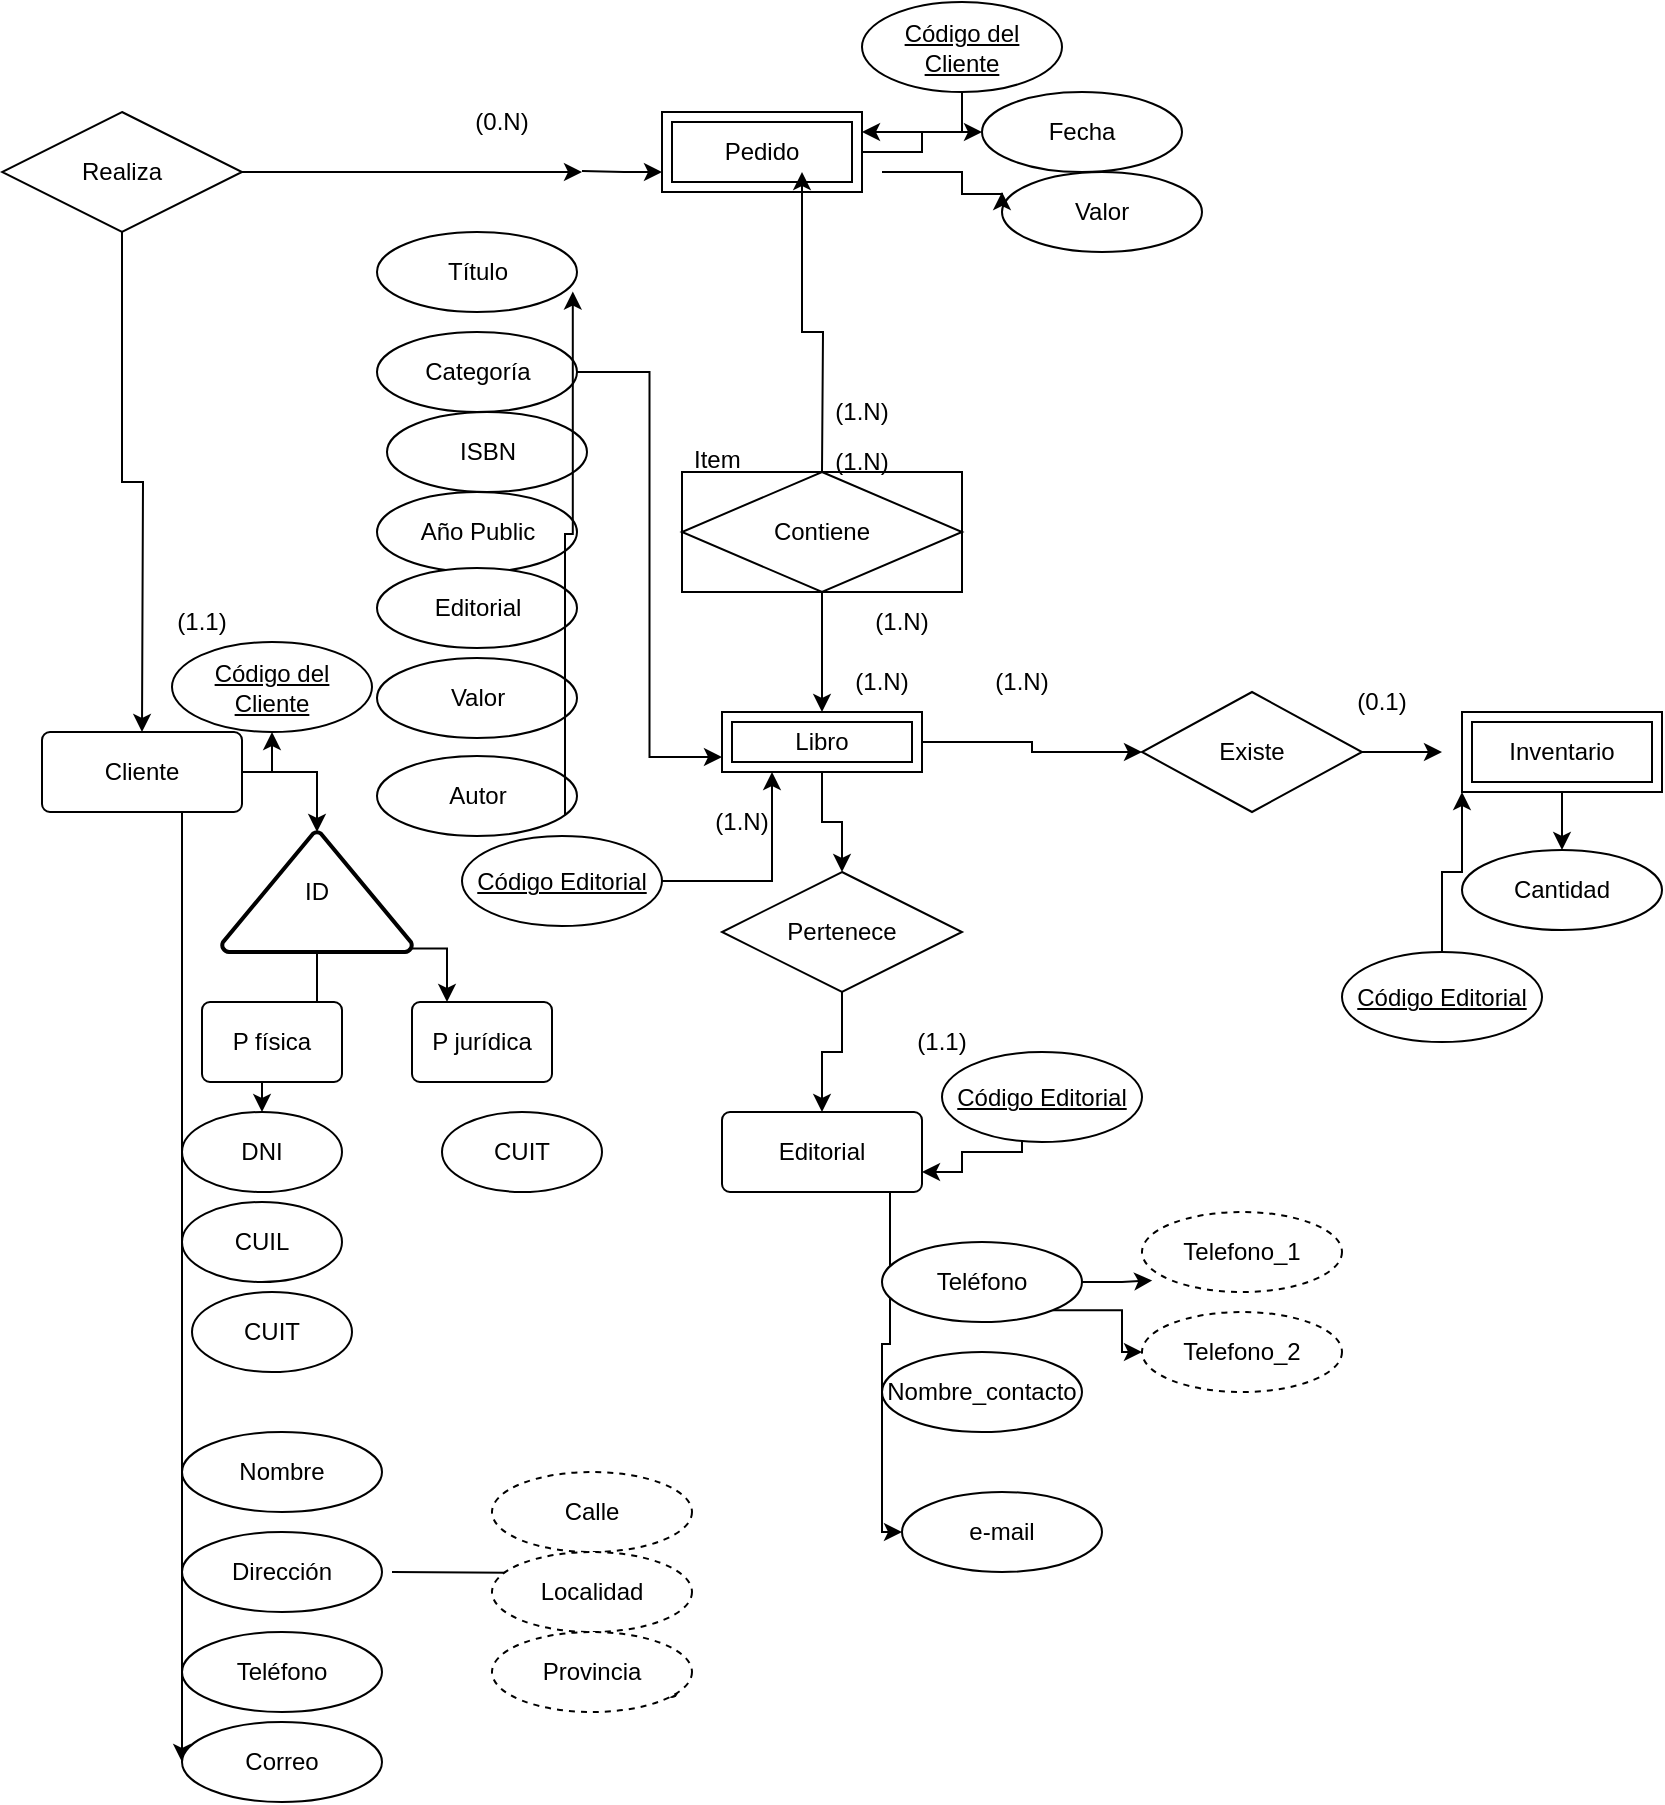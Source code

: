 <mxfile version="26.2.14">
  <diagram name="Página-1" id="XqcYxNgyNjFQ2hBGpFSJ">
    <mxGraphModel dx="1875" dy="1680" grid="1" gridSize="10" guides="1" tooltips="1" connect="1" arrows="1" fold="1" page="1" pageScale="1" pageWidth="827" pageHeight="1169" math="0" shadow="0">
      <root>
        <mxCell id="0" />
        <mxCell id="1" parent="0" />
        <mxCell id="j0QYSwoIqu1QwtUw-Y4--51" style="edgeStyle=orthogonalEdgeStyle;rounded=0;orthogonalLoop=1;jettySize=auto;html=1;exitX=1;exitY=0.5;exitDx=0;exitDy=0;" edge="1" parent="1" source="oGvwPSa7rUXXweESWLWe-1" target="j0QYSwoIqu1QwtUw-Y4--47">
          <mxGeometry relative="1" as="geometry" />
        </mxCell>
        <mxCell id="j0QYSwoIqu1QwtUw-Y4--91" style="edgeStyle=orthogonalEdgeStyle;rounded=0;orthogonalLoop=1;jettySize=auto;html=1;exitX=1;exitY=0.5;exitDx=0;exitDy=0;entryX=0.5;entryY=1;entryDx=0;entryDy=0;" edge="1" parent="1" source="oGvwPSa7rUXXweESWLWe-1" target="j0QYSwoIqu1QwtUw-Y4--86">
          <mxGeometry relative="1" as="geometry" />
        </mxCell>
        <mxCell id="oGvwPSa7rUXXweESWLWe-1" value="Cliente" style="rounded=1;arcSize=10;whiteSpace=wrap;html=1;align=center;" parent="1" vertex="1">
          <mxGeometry x="10" y="330" width="100" height="40" as="geometry" />
        </mxCell>
        <mxCell id="j0QYSwoIqu1QwtUw-Y4--83" style="edgeStyle=orthogonalEdgeStyle;rounded=0;orthogonalLoop=1;jettySize=auto;html=1;exitX=0;exitY=0.5;exitDx=0;exitDy=0;entryX=0;entryY=0.5;entryDx=0;entryDy=0;" edge="1" parent="1" target="j0QYSwoIqu1QwtUw-Y4--80">
          <mxGeometry relative="1" as="geometry">
            <mxPoint x="434" y="695" as="targetPoint" />
            <mxPoint x="434.0" y="560" as="sourcePoint" />
            <Array as="points">
              <mxPoint x="434" y="636" />
              <mxPoint x="430" y="636" />
              <mxPoint x="430" y="730" />
            </Array>
          </mxGeometry>
        </mxCell>
        <mxCell id="oGvwPSa7rUXXweESWLWe-2" value="Editorial" style="rounded=1;arcSize=10;whiteSpace=wrap;html=1;align=center;" parent="1" vertex="1">
          <mxGeometry x="350" y="520" width="100" height="40" as="geometry" />
        </mxCell>
        <mxCell id="j0QYSwoIqu1QwtUw-Y4--65" style="edgeStyle=orthogonalEdgeStyle;rounded=0;orthogonalLoop=1;jettySize=auto;html=1;entryX=0;entryY=0.5;entryDx=0;entryDy=0;" edge="1" parent="1" source="oGvwPSa7rUXXweESWLWe-3" target="j0QYSwoIqu1QwtUw-Y4--64">
          <mxGeometry relative="1" as="geometry" />
        </mxCell>
        <mxCell id="oGvwPSa7rUXXweESWLWe-3" value="Pedido" style="shape=ext;margin=3;double=1;whiteSpace=wrap;html=1;align=center;" parent="1" vertex="1">
          <mxGeometry x="320" y="20" width="100" height="40" as="geometry" />
        </mxCell>
        <mxCell id="j0QYSwoIqu1QwtUw-Y4--5" style="edgeStyle=orthogonalEdgeStyle;rounded=0;orthogonalLoop=1;jettySize=auto;html=1;entryX=0;entryY=0.5;entryDx=0;entryDy=0;" edge="1" parent="1" source="oGvwPSa7rUXXweESWLWe-4" target="j0QYSwoIqu1QwtUw-Y4--1">
          <mxGeometry relative="1" as="geometry" />
        </mxCell>
        <mxCell id="j0QYSwoIqu1QwtUw-Y4--7" style="edgeStyle=orthogonalEdgeStyle;rounded=0;orthogonalLoop=1;jettySize=auto;html=1;entryX=0.5;entryY=0;entryDx=0;entryDy=0;" edge="1" parent="1" source="oGvwPSa7rUXXweESWLWe-4" target="oGvwPSa7rUXXweESWLWe-20">
          <mxGeometry relative="1" as="geometry" />
        </mxCell>
        <mxCell id="oGvwPSa7rUXXweESWLWe-4" value="Libro" style="shape=ext;margin=3;double=1;whiteSpace=wrap;html=1;align=center;" parent="1" vertex="1">
          <mxGeometry x="350" y="320" width="100" height="30" as="geometry" />
        </mxCell>
        <mxCell id="j0QYSwoIqu1QwtUw-Y4--68" value="" style="edgeStyle=orthogonalEdgeStyle;rounded=0;orthogonalLoop=1;jettySize=auto;html=1;" edge="1" parent="1" source="oGvwPSa7rUXXweESWLWe-5" target="j0QYSwoIqu1QwtUw-Y4--62">
          <mxGeometry relative="1" as="geometry" />
        </mxCell>
        <mxCell id="oGvwPSa7rUXXweESWLWe-5" value="Inventario" style="shape=ext;margin=3;double=1;whiteSpace=wrap;html=1;align=center;" parent="1" vertex="1">
          <mxGeometry x="720" y="320" width="100" height="40" as="geometry" />
        </mxCell>
        <mxCell id="oGvwPSa7rUXXweESWLWe-9" style="edgeStyle=orthogonalEdgeStyle;rounded=0;orthogonalLoop=1;jettySize=auto;html=1;" parent="1" edge="1">
          <mxGeometry relative="1" as="geometry">
            <mxPoint x="280" y="49.5" as="sourcePoint" />
            <mxPoint x="320" y="50" as="targetPoint" />
          </mxGeometry>
        </mxCell>
        <mxCell id="oGvwPSa7rUXXweESWLWe-14" style="edgeStyle=orthogonalEdgeStyle;rounded=0;orthogonalLoop=1;jettySize=auto;html=1;" parent="1" source="oGvwPSa7rUXXweESWLWe-6" edge="1">
          <mxGeometry relative="1" as="geometry">
            <mxPoint x="280" y="50" as="targetPoint" />
          </mxGeometry>
        </mxCell>
        <mxCell id="j0QYSwoIqu1QwtUw-Y4--12" style="edgeStyle=orthogonalEdgeStyle;rounded=0;orthogonalLoop=1;jettySize=auto;html=1;exitX=0.5;exitY=1;exitDx=0;exitDy=0;" edge="1" parent="1" source="oGvwPSa7rUXXweESWLWe-6">
          <mxGeometry relative="1" as="geometry">
            <mxPoint x="60" y="330" as="targetPoint" />
          </mxGeometry>
        </mxCell>
        <mxCell id="oGvwPSa7rUXXweESWLWe-6" value="Realiza" style="shape=rhombus;perimeter=rhombusPerimeter;whiteSpace=wrap;html=1;align=center;" parent="1" vertex="1">
          <mxGeometry x="-10" y="20" width="120" height="60" as="geometry" />
        </mxCell>
        <mxCell id="j0QYSwoIqu1QwtUw-Y4--88" style="edgeStyle=orthogonalEdgeStyle;rounded=0;orthogonalLoop=1;jettySize=auto;html=1;exitX=0.5;exitY=1;exitDx=0;exitDy=0;" edge="1" parent="1" source="j0QYSwoIqu1QwtUw-Y4--86">
          <mxGeometry relative="1" as="geometry">
            <mxPoint x="125" y="320" as="targetPoint" />
            <Array as="points">
              <mxPoint x="125" y="310" />
            </Array>
          </mxGeometry>
        </mxCell>
        <mxCell id="oGvwPSa7rUXXweESWLWe-10" value="(1.1)" style="text;html=1;align=center;verticalAlign=middle;whiteSpace=wrap;rounded=0;" parent="1" vertex="1">
          <mxGeometry x="60" y="260" width="60" height="30" as="geometry" />
        </mxCell>
        <mxCell id="oGvwPSa7rUXXweESWLWe-11" value="(0.N)" style="text;html=1;align=center;verticalAlign=middle;whiteSpace=wrap;rounded=0;" parent="1" vertex="1">
          <mxGeometry x="210" y="10" width="60" height="30" as="geometry" />
        </mxCell>
        <mxCell id="oGvwPSa7rUXXweESWLWe-17" style="edgeStyle=orthogonalEdgeStyle;rounded=0;orthogonalLoop=1;jettySize=auto;html=1;" parent="1" edge="1">
          <mxGeometry relative="1" as="geometry">
            <mxPoint x="400" y="320" as="targetPoint" />
            <mxPoint x="400" y="260" as="sourcePoint" />
          </mxGeometry>
        </mxCell>
        <mxCell id="oGvwPSa7rUXXweESWLWe-16" style="edgeStyle=orthogonalEdgeStyle;rounded=0;orthogonalLoop=1;jettySize=auto;html=1;entryX=0.7;entryY=0.75;entryDx=0;entryDy=0;entryPerimeter=0;" parent="1" target="oGvwPSa7rUXXweESWLWe-3" edge="1">
          <mxGeometry relative="1" as="geometry">
            <mxPoint x="400" y="200" as="sourcePoint" />
          </mxGeometry>
        </mxCell>
        <mxCell id="oGvwPSa7rUXXweESWLWe-18" value="(1.N)" style="text;html=1;align=center;verticalAlign=middle;whiteSpace=wrap;rounded=0;" parent="1" vertex="1">
          <mxGeometry x="390" y="160" width="60" height="20" as="geometry" />
        </mxCell>
        <mxCell id="oGvwPSa7rUXXweESWLWe-19" value="(1.N)" style="text;html=1;align=center;verticalAlign=middle;whiteSpace=wrap;rounded=0;" parent="1" vertex="1">
          <mxGeometry x="410" y="260" width="60" height="30" as="geometry" />
        </mxCell>
        <mxCell id="j0QYSwoIqu1QwtUw-Y4--8" value="" style="edgeStyle=orthogonalEdgeStyle;rounded=0;orthogonalLoop=1;jettySize=auto;html=1;" edge="1" parent="1" source="oGvwPSa7rUXXweESWLWe-20" target="oGvwPSa7rUXXweESWLWe-2">
          <mxGeometry relative="1" as="geometry" />
        </mxCell>
        <mxCell id="oGvwPSa7rUXXweESWLWe-20" value="Pertenece" style="shape=rhombus;perimeter=rhombusPerimeter;whiteSpace=wrap;html=1;align=center;" parent="1" vertex="1">
          <mxGeometry x="350" y="400" width="120" height="60" as="geometry" />
        </mxCell>
        <mxCell id="oGvwPSa7rUXXweESWLWe-23" value="(1.N)" style="text;html=1;align=center;verticalAlign=middle;whiteSpace=wrap;rounded=0;" parent="1" vertex="1">
          <mxGeometry x="330" y="360" width="60" height="30" as="geometry" />
        </mxCell>
        <mxCell id="oGvwPSa7rUXXweESWLWe-24" value="(1.1)" style="text;html=1;align=center;verticalAlign=middle;whiteSpace=wrap;rounded=0;" parent="1" vertex="1">
          <mxGeometry x="430" y="470" width="60" height="30" as="geometry" />
        </mxCell>
        <mxCell id="j0QYSwoIqu1QwtUw-Y4--6" style="edgeStyle=orthogonalEdgeStyle;rounded=0;orthogonalLoop=1;jettySize=auto;html=1;" edge="1" parent="1" source="j0QYSwoIqu1QwtUw-Y4--1">
          <mxGeometry relative="1" as="geometry">
            <mxPoint x="710" y="340" as="targetPoint" />
          </mxGeometry>
        </mxCell>
        <mxCell id="j0QYSwoIqu1QwtUw-Y4--1" value="Existe" style="shape=rhombus;perimeter=rhombusPerimeter;whiteSpace=wrap;html=1;align=center;" vertex="1" parent="1">
          <mxGeometry x="560" y="310" width="110" height="60" as="geometry" />
        </mxCell>
        <mxCell id="j0QYSwoIqu1QwtUw-Y4--2" value="" style="shape=waypoint;sketch=0;size=6;pointerEvents=1;points=[];fillColor=none;resizable=0;rotatable=0;perimeter=centerPerimeter;snapToPoint=1;" vertex="1" parent="1">
          <mxGeometry x="315" y="800" width="20" height="20" as="geometry" />
        </mxCell>
        <mxCell id="j0QYSwoIqu1QwtUw-Y4--13" style="edgeStyle=orthogonalEdgeStyle;rounded=0;orthogonalLoop=1;jettySize=auto;html=1;exitX=0.5;exitY=1;exitDx=0;exitDy=0;" edge="1" parent="1" source="oGvwPSa7rUXXweESWLWe-10" target="oGvwPSa7rUXXweESWLWe-10">
          <mxGeometry relative="1" as="geometry" />
        </mxCell>
        <mxCell id="j0QYSwoIqu1QwtUw-Y4--14" value="(1.N)" style="text;html=1;align=center;verticalAlign=middle;whiteSpace=wrap;rounded=0;" vertex="1" parent="1">
          <mxGeometry x="470" y="290" width="60" height="30" as="geometry" />
        </mxCell>
        <mxCell id="j0QYSwoIqu1QwtUw-Y4--15" value="(0.1)" style="text;html=1;align=center;verticalAlign=middle;whiteSpace=wrap;rounded=0;" vertex="1" parent="1">
          <mxGeometry x="650" y="300" width="60" height="30" as="geometry" />
        </mxCell>
        <mxCell id="j0QYSwoIqu1QwtUw-Y4--16" value="Contiene" style="shape=associativeEntity;whiteSpace=wrap;html=1;align=center;" vertex="1" parent="1">
          <mxGeometry x="330" y="200" width="140" height="60" as="geometry" />
        </mxCell>
        <mxCell id="j0QYSwoIqu1QwtUw-Y4--17" value="Item" style="text;strokeColor=none;fillColor=none;spacingLeft=4;spacingRight=4;overflow=hidden;rotatable=0;points=[[0,0.5],[1,0.5]];portConstraint=eastwest;fontSize=12;whiteSpace=wrap;html=1;" vertex="1" parent="1">
          <mxGeometry x="330" y="180" width="40" height="30" as="geometry" />
        </mxCell>
        <mxCell id="j0QYSwoIqu1QwtUw-Y4--18" value="(1.N)" style="text;html=1;align=center;verticalAlign=middle;whiteSpace=wrap;rounded=0;" vertex="1" parent="1">
          <mxGeometry x="390" y="180" width="60" height="30" as="geometry" />
        </mxCell>
        <mxCell id="j0QYSwoIqu1QwtUw-Y4--19" value="(1.N)" style="text;html=1;align=center;verticalAlign=middle;whiteSpace=wrap;rounded=0;" vertex="1" parent="1">
          <mxGeometry x="400" y="290" width="60" height="30" as="geometry" />
        </mxCell>
        <mxCell id="j0QYSwoIqu1QwtUw-Y4--37" value="" style="edgeStyle=orthogonalEdgeStyle;rounded=0;orthogonalLoop=1;jettySize=auto;html=1;" edge="1" parent="1" target="j0QYSwoIqu1QwtUw-Y4--36">
          <mxGeometry relative="1" as="geometry">
            <mxPoint x="185.0" y="750.059" as="sourcePoint" />
          </mxGeometry>
        </mxCell>
        <mxCell id="j0QYSwoIqu1QwtUw-Y4--31" style="edgeStyle=orthogonalEdgeStyle;rounded=0;orthogonalLoop=1;jettySize=auto;html=1;entryX=0;entryY=0.5;entryDx=0;entryDy=0;" edge="1" parent="1" target="j0QYSwoIqu1QwtUw-Y4--45">
          <mxGeometry relative="1" as="geometry">
            <mxPoint x="90.0" y="560" as="targetPoint" />
            <mxPoint x="60" y="370" as="sourcePoint" />
            <Array as="points">
              <mxPoint x="80" y="370" />
            </Array>
          </mxGeometry>
        </mxCell>
        <mxCell id="j0QYSwoIqu1QwtUw-Y4--34" value="Calle" style="ellipse;whiteSpace=wrap;html=1;align=center;dashed=1;" vertex="1" parent="1">
          <mxGeometry x="235" y="700" width="100" height="40" as="geometry" />
        </mxCell>
        <mxCell id="j0QYSwoIqu1QwtUw-Y4--35" value="Localidad" style="ellipse;whiteSpace=wrap;html=1;align=center;dashed=1;" vertex="1" parent="1">
          <mxGeometry x="235" y="740" width="100" height="40" as="geometry" />
        </mxCell>
        <mxCell id="j0QYSwoIqu1QwtUw-Y4--36" value="Provincia" style="ellipse;whiteSpace=wrap;html=1;align=center;dashed=1;" vertex="1" parent="1">
          <mxGeometry x="235" y="780" width="100" height="40" as="geometry" />
        </mxCell>
        <mxCell id="j0QYSwoIqu1QwtUw-Y4--42" value="Nombre" style="ellipse;whiteSpace=wrap;html=1;align=center;" vertex="1" parent="1">
          <mxGeometry x="80" y="680" width="100" height="40" as="geometry" />
        </mxCell>
        <mxCell id="j0QYSwoIqu1QwtUw-Y4--43" value="Dirección" style="ellipse;whiteSpace=wrap;html=1;align=center;" vertex="1" parent="1">
          <mxGeometry x="80" y="730" width="100" height="40" as="geometry" />
        </mxCell>
        <mxCell id="j0QYSwoIqu1QwtUw-Y4--44" value="Teléfono" style="ellipse;whiteSpace=wrap;html=1;align=center;" vertex="1" parent="1">
          <mxGeometry x="80" y="780" width="100" height="40" as="geometry" />
        </mxCell>
        <mxCell id="j0QYSwoIqu1QwtUw-Y4--45" value="Correo" style="ellipse;whiteSpace=wrap;html=1;align=center;" vertex="1" parent="1">
          <mxGeometry x="80" y="825" width="100" height="40" as="geometry" />
        </mxCell>
        <mxCell id="j0QYSwoIqu1QwtUw-Y4--60" value="" style="edgeStyle=orthogonalEdgeStyle;rounded=0;orthogonalLoop=1;jettySize=auto;html=1;" edge="1" parent="1" source="j0QYSwoIqu1QwtUw-Y4--47" target="j0QYSwoIqu1QwtUw-Y4--52">
          <mxGeometry relative="1" as="geometry" />
        </mxCell>
        <mxCell id="j0QYSwoIqu1QwtUw-Y4--61" style="edgeStyle=orthogonalEdgeStyle;rounded=0;orthogonalLoop=1;jettySize=auto;html=1;exitX=0.99;exitY=0.97;exitDx=0;exitDy=0;exitPerimeter=0;entryX=0.25;entryY=0;entryDx=0;entryDy=0;" edge="1" parent="1" source="j0QYSwoIqu1QwtUw-Y4--47" target="j0QYSwoIqu1QwtUw-Y4--50">
          <mxGeometry relative="1" as="geometry" />
        </mxCell>
        <mxCell id="j0QYSwoIqu1QwtUw-Y4--47" value="ID" style="strokeWidth=2;html=1;shape=mxgraph.flowchart.extract_or_measurement;whiteSpace=wrap;" vertex="1" parent="1">
          <mxGeometry x="100" y="380" width="95" height="60" as="geometry" />
        </mxCell>
        <mxCell id="j0QYSwoIqu1QwtUw-Y4--49" value="P física" style="rounded=1;arcSize=10;whiteSpace=wrap;html=1;align=center;" vertex="1" parent="1">
          <mxGeometry x="90" y="465" width="70" height="40" as="geometry" />
        </mxCell>
        <mxCell id="j0QYSwoIqu1QwtUw-Y4--50" value="P jurídica" style="rounded=1;arcSize=10;whiteSpace=wrap;html=1;align=center;" vertex="1" parent="1">
          <mxGeometry x="195" y="465" width="70" height="40" as="geometry" />
        </mxCell>
        <mxCell id="j0QYSwoIqu1QwtUw-Y4--52" value="DNI" style="ellipse;whiteSpace=wrap;html=1;align=center;" vertex="1" parent="1">
          <mxGeometry x="80" y="520" width="80" height="40" as="geometry" />
        </mxCell>
        <mxCell id="j0QYSwoIqu1QwtUw-Y4--54" value="CUIL" style="ellipse;whiteSpace=wrap;html=1;align=center;" vertex="1" parent="1">
          <mxGeometry x="80" y="565" width="80" height="40" as="geometry" />
        </mxCell>
        <mxCell id="j0QYSwoIqu1QwtUw-Y4--56" value="CUIT" style="ellipse;whiteSpace=wrap;html=1;align=center;" vertex="1" parent="1">
          <mxGeometry x="85" y="610" width="80" height="40" as="geometry" />
        </mxCell>
        <mxCell id="j0QYSwoIqu1QwtUw-Y4--57" value="CUIT" style="ellipse;whiteSpace=wrap;html=1;align=center;" vertex="1" parent="1">
          <mxGeometry x="210" y="520" width="80" height="40" as="geometry" />
        </mxCell>
        <mxCell id="j0QYSwoIqu1QwtUw-Y4--62" value="Cantidad" style="ellipse;whiteSpace=wrap;html=1;align=center;" vertex="1" parent="1">
          <mxGeometry x="720" y="389" width="100" height="40" as="geometry" />
        </mxCell>
        <mxCell id="j0QYSwoIqu1QwtUw-Y4--63" value="Valor" style="ellipse;whiteSpace=wrap;html=1;align=center;" vertex="1" parent="1">
          <mxGeometry x="490" y="50" width="100" height="40" as="geometry" />
        </mxCell>
        <mxCell id="j0QYSwoIqu1QwtUw-Y4--64" value="Fecha" style="ellipse;whiteSpace=wrap;html=1;align=center;" vertex="1" parent="1">
          <mxGeometry x="480" y="10" width="100" height="40" as="geometry" />
        </mxCell>
        <mxCell id="j0QYSwoIqu1QwtUw-Y4--67" style="edgeStyle=orthogonalEdgeStyle;rounded=0;orthogonalLoop=1;jettySize=auto;html=1;" edge="1" parent="1">
          <mxGeometry relative="1" as="geometry">
            <mxPoint x="430" y="50" as="sourcePoint" />
            <mxPoint x="490" y="60" as="targetPoint" />
            <Array as="points">
              <mxPoint x="470" y="50" />
              <mxPoint x="470" y="61" />
              <mxPoint x="490" y="61" />
            </Array>
          </mxGeometry>
        </mxCell>
        <mxCell id="j0QYSwoIqu1QwtUw-Y4--69" value="Año Public" style="ellipse;whiteSpace=wrap;html=1;align=center;" vertex="1" parent="1">
          <mxGeometry x="177.5" y="210" width="100" height="40" as="geometry" />
        </mxCell>
        <mxCell id="j0QYSwoIqu1QwtUw-Y4--70" value="Editorial" style="ellipse;whiteSpace=wrap;html=1;align=center;" vertex="1" parent="1">
          <mxGeometry x="177.5" y="248" width="100" height="40" as="geometry" />
        </mxCell>
        <mxCell id="j0QYSwoIqu1QwtUw-Y4--71" value="Valor" style="ellipse;whiteSpace=wrap;html=1;align=center;" vertex="1" parent="1">
          <mxGeometry x="177.5" y="293" width="100" height="40" as="geometry" />
        </mxCell>
        <mxCell id="j0QYSwoIqu1QwtUw-Y4--72" value="Autor" style="ellipse;whiteSpace=wrap;html=1;align=center;" vertex="1" parent="1">
          <mxGeometry x="177.5" y="342" width="100" height="40" as="geometry" />
        </mxCell>
        <mxCell id="j0QYSwoIqu1QwtUw-Y4--73" value="ISBN" style="ellipse;whiteSpace=wrap;html=1;align=center;" vertex="1" parent="1">
          <mxGeometry x="182.5" y="170" width="100" height="40" as="geometry" />
        </mxCell>
        <mxCell id="j0QYSwoIqu1QwtUw-Y4--77" style="edgeStyle=orthogonalEdgeStyle;rounded=0;orthogonalLoop=1;jettySize=auto;html=1;entryX=0;entryY=0.75;entryDx=0;entryDy=0;" edge="1" parent="1" source="j0QYSwoIqu1QwtUw-Y4--74" target="oGvwPSa7rUXXweESWLWe-4">
          <mxGeometry relative="1" as="geometry" />
        </mxCell>
        <mxCell id="j0QYSwoIqu1QwtUw-Y4--74" value="Categoría" style="ellipse;whiteSpace=wrap;html=1;align=center;" vertex="1" parent="1">
          <mxGeometry x="177.5" y="130" width="100" height="40" as="geometry" />
        </mxCell>
        <mxCell id="j0QYSwoIqu1QwtUw-Y4--75" value="Título" style="ellipse;whiteSpace=wrap;html=1;align=center;" vertex="1" parent="1">
          <mxGeometry x="177.5" y="80" width="100" height="40" as="geometry" />
        </mxCell>
        <mxCell id="j0QYSwoIqu1QwtUw-Y4--76" style="edgeStyle=orthogonalEdgeStyle;rounded=0;orthogonalLoop=1;jettySize=auto;html=1;entryX=0.979;entryY=0.744;entryDx=0;entryDy=0;entryPerimeter=0;exitX=0.94;exitY=0.742;exitDx=0;exitDy=0;exitPerimeter=0;" edge="1" parent="1" source="j0QYSwoIqu1QwtUw-Y4--72" target="j0QYSwoIqu1QwtUw-Y4--75">
          <mxGeometry relative="1" as="geometry">
            <mxPoint x="293" y="160" as="sourcePoint" />
          </mxGeometry>
        </mxCell>
        <mxCell id="j0QYSwoIqu1QwtUw-Y4--78" value="Nombre_contacto" style="ellipse;whiteSpace=wrap;html=1;align=center;" vertex="1" parent="1">
          <mxGeometry x="430" y="640" width="100" height="40" as="geometry" />
        </mxCell>
        <mxCell id="j0QYSwoIqu1QwtUw-Y4--85" style="edgeStyle=orthogonalEdgeStyle;rounded=0;orthogonalLoop=1;jettySize=auto;html=1;exitX=1;exitY=1;exitDx=0;exitDy=0;entryX=0;entryY=0.5;entryDx=0;entryDy=0;" edge="1" parent="1" source="j0QYSwoIqu1QwtUw-Y4--79" target="j0QYSwoIqu1QwtUw-Y4--82">
          <mxGeometry relative="1" as="geometry" />
        </mxCell>
        <mxCell id="j0QYSwoIqu1QwtUw-Y4--79" value="Teléfono" style="ellipse;whiteSpace=wrap;html=1;align=center;" vertex="1" parent="1">
          <mxGeometry x="430" y="585" width="100" height="40" as="geometry" />
        </mxCell>
        <mxCell id="j0QYSwoIqu1QwtUw-Y4--80" value="e-mail" style="ellipse;whiteSpace=wrap;html=1;align=center;" vertex="1" parent="1">
          <mxGeometry x="440" y="710" width="100" height="40" as="geometry" />
        </mxCell>
        <mxCell id="j0QYSwoIqu1QwtUw-Y4--81" value="Telefono_1" style="ellipse;whiteSpace=wrap;html=1;align=center;dashed=1;" vertex="1" parent="1">
          <mxGeometry x="560" y="570" width="100" height="40" as="geometry" />
        </mxCell>
        <mxCell id="j0QYSwoIqu1QwtUw-Y4--82" value="Telefono_2" style="ellipse;whiteSpace=wrap;html=1;align=center;dashed=1;" vertex="1" parent="1">
          <mxGeometry x="560" y="620" width="100" height="40" as="geometry" />
        </mxCell>
        <mxCell id="j0QYSwoIqu1QwtUw-Y4--84" style="edgeStyle=orthogonalEdgeStyle;rounded=0;orthogonalLoop=1;jettySize=auto;html=1;entryX=0.051;entryY=0.856;entryDx=0;entryDy=0;entryPerimeter=0;" edge="1" parent="1" source="j0QYSwoIqu1QwtUw-Y4--79" target="j0QYSwoIqu1QwtUw-Y4--81">
          <mxGeometry relative="1" as="geometry" />
        </mxCell>
        <mxCell id="j0QYSwoIqu1QwtUw-Y4--86" value="Código del Cliente" style="ellipse;whiteSpace=wrap;html=1;align=center;fontStyle=4;" vertex="1" parent="1">
          <mxGeometry x="75" y="285" width="100" height="45" as="geometry" />
        </mxCell>
        <mxCell id="j0QYSwoIqu1QwtUw-Y4--93" style="edgeStyle=orthogonalEdgeStyle;rounded=0;orthogonalLoop=1;jettySize=auto;html=1;entryX=1;entryY=0.75;entryDx=0;entryDy=0;" edge="1" parent="1" source="j0QYSwoIqu1QwtUw-Y4--92" target="oGvwPSa7rUXXweESWLWe-2">
          <mxGeometry relative="1" as="geometry">
            <Array as="points">
              <mxPoint x="500" y="540" />
              <mxPoint x="470" y="540" />
              <mxPoint x="470" y="550" />
            </Array>
          </mxGeometry>
        </mxCell>
        <mxCell id="j0QYSwoIqu1QwtUw-Y4--92" value="Código Editorial" style="ellipse;whiteSpace=wrap;html=1;align=center;fontStyle=4;" vertex="1" parent="1">
          <mxGeometry x="460" y="490" width="100" height="45" as="geometry" />
        </mxCell>
        <mxCell id="j0QYSwoIqu1QwtUw-Y4--95" style="edgeStyle=orthogonalEdgeStyle;rounded=0;orthogonalLoop=1;jettySize=auto;html=1;entryX=1;entryY=0.25;entryDx=0;entryDy=0;" edge="1" parent="1" source="j0QYSwoIqu1QwtUw-Y4--94" target="oGvwPSa7rUXXweESWLWe-3">
          <mxGeometry relative="1" as="geometry" />
        </mxCell>
        <mxCell id="j0QYSwoIqu1QwtUw-Y4--94" value="Código del Cliente" style="ellipse;whiteSpace=wrap;html=1;align=center;fontStyle=4;" vertex="1" parent="1">
          <mxGeometry x="420" y="-35" width="100" height="45" as="geometry" />
        </mxCell>
        <mxCell id="j0QYSwoIqu1QwtUw-Y4--97" style="edgeStyle=orthogonalEdgeStyle;rounded=0;orthogonalLoop=1;jettySize=auto;html=1;entryX=0.25;entryY=1;entryDx=0;entryDy=0;" edge="1" parent="1" source="j0QYSwoIqu1QwtUw-Y4--96" target="oGvwPSa7rUXXweESWLWe-4">
          <mxGeometry relative="1" as="geometry" />
        </mxCell>
        <mxCell id="j0QYSwoIqu1QwtUw-Y4--96" value="Código Editorial" style="ellipse;whiteSpace=wrap;html=1;align=center;fontStyle=4;" vertex="1" parent="1">
          <mxGeometry x="220" y="382" width="100" height="45" as="geometry" />
        </mxCell>
        <mxCell id="j0QYSwoIqu1QwtUw-Y4--99" style="edgeStyle=orthogonalEdgeStyle;rounded=0;orthogonalLoop=1;jettySize=auto;html=1;entryX=0;entryY=1;entryDx=0;entryDy=0;" edge="1" parent="1" source="j0QYSwoIqu1QwtUw-Y4--98" target="oGvwPSa7rUXXweESWLWe-5">
          <mxGeometry relative="1" as="geometry" />
        </mxCell>
        <mxCell id="j0QYSwoIqu1QwtUw-Y4--98" value="Código Editorial" style="ellipse;whiteSpace=wrap;html=1;align=center;fontStyle=4;" vertex="1" parent="1">
          <mxGeometry x="660" y="440" width="100" height="45" as="geometry" />
        </mxCell>
      </root>
    </mxGraphModel>
  </diagram>
</mxfile>

